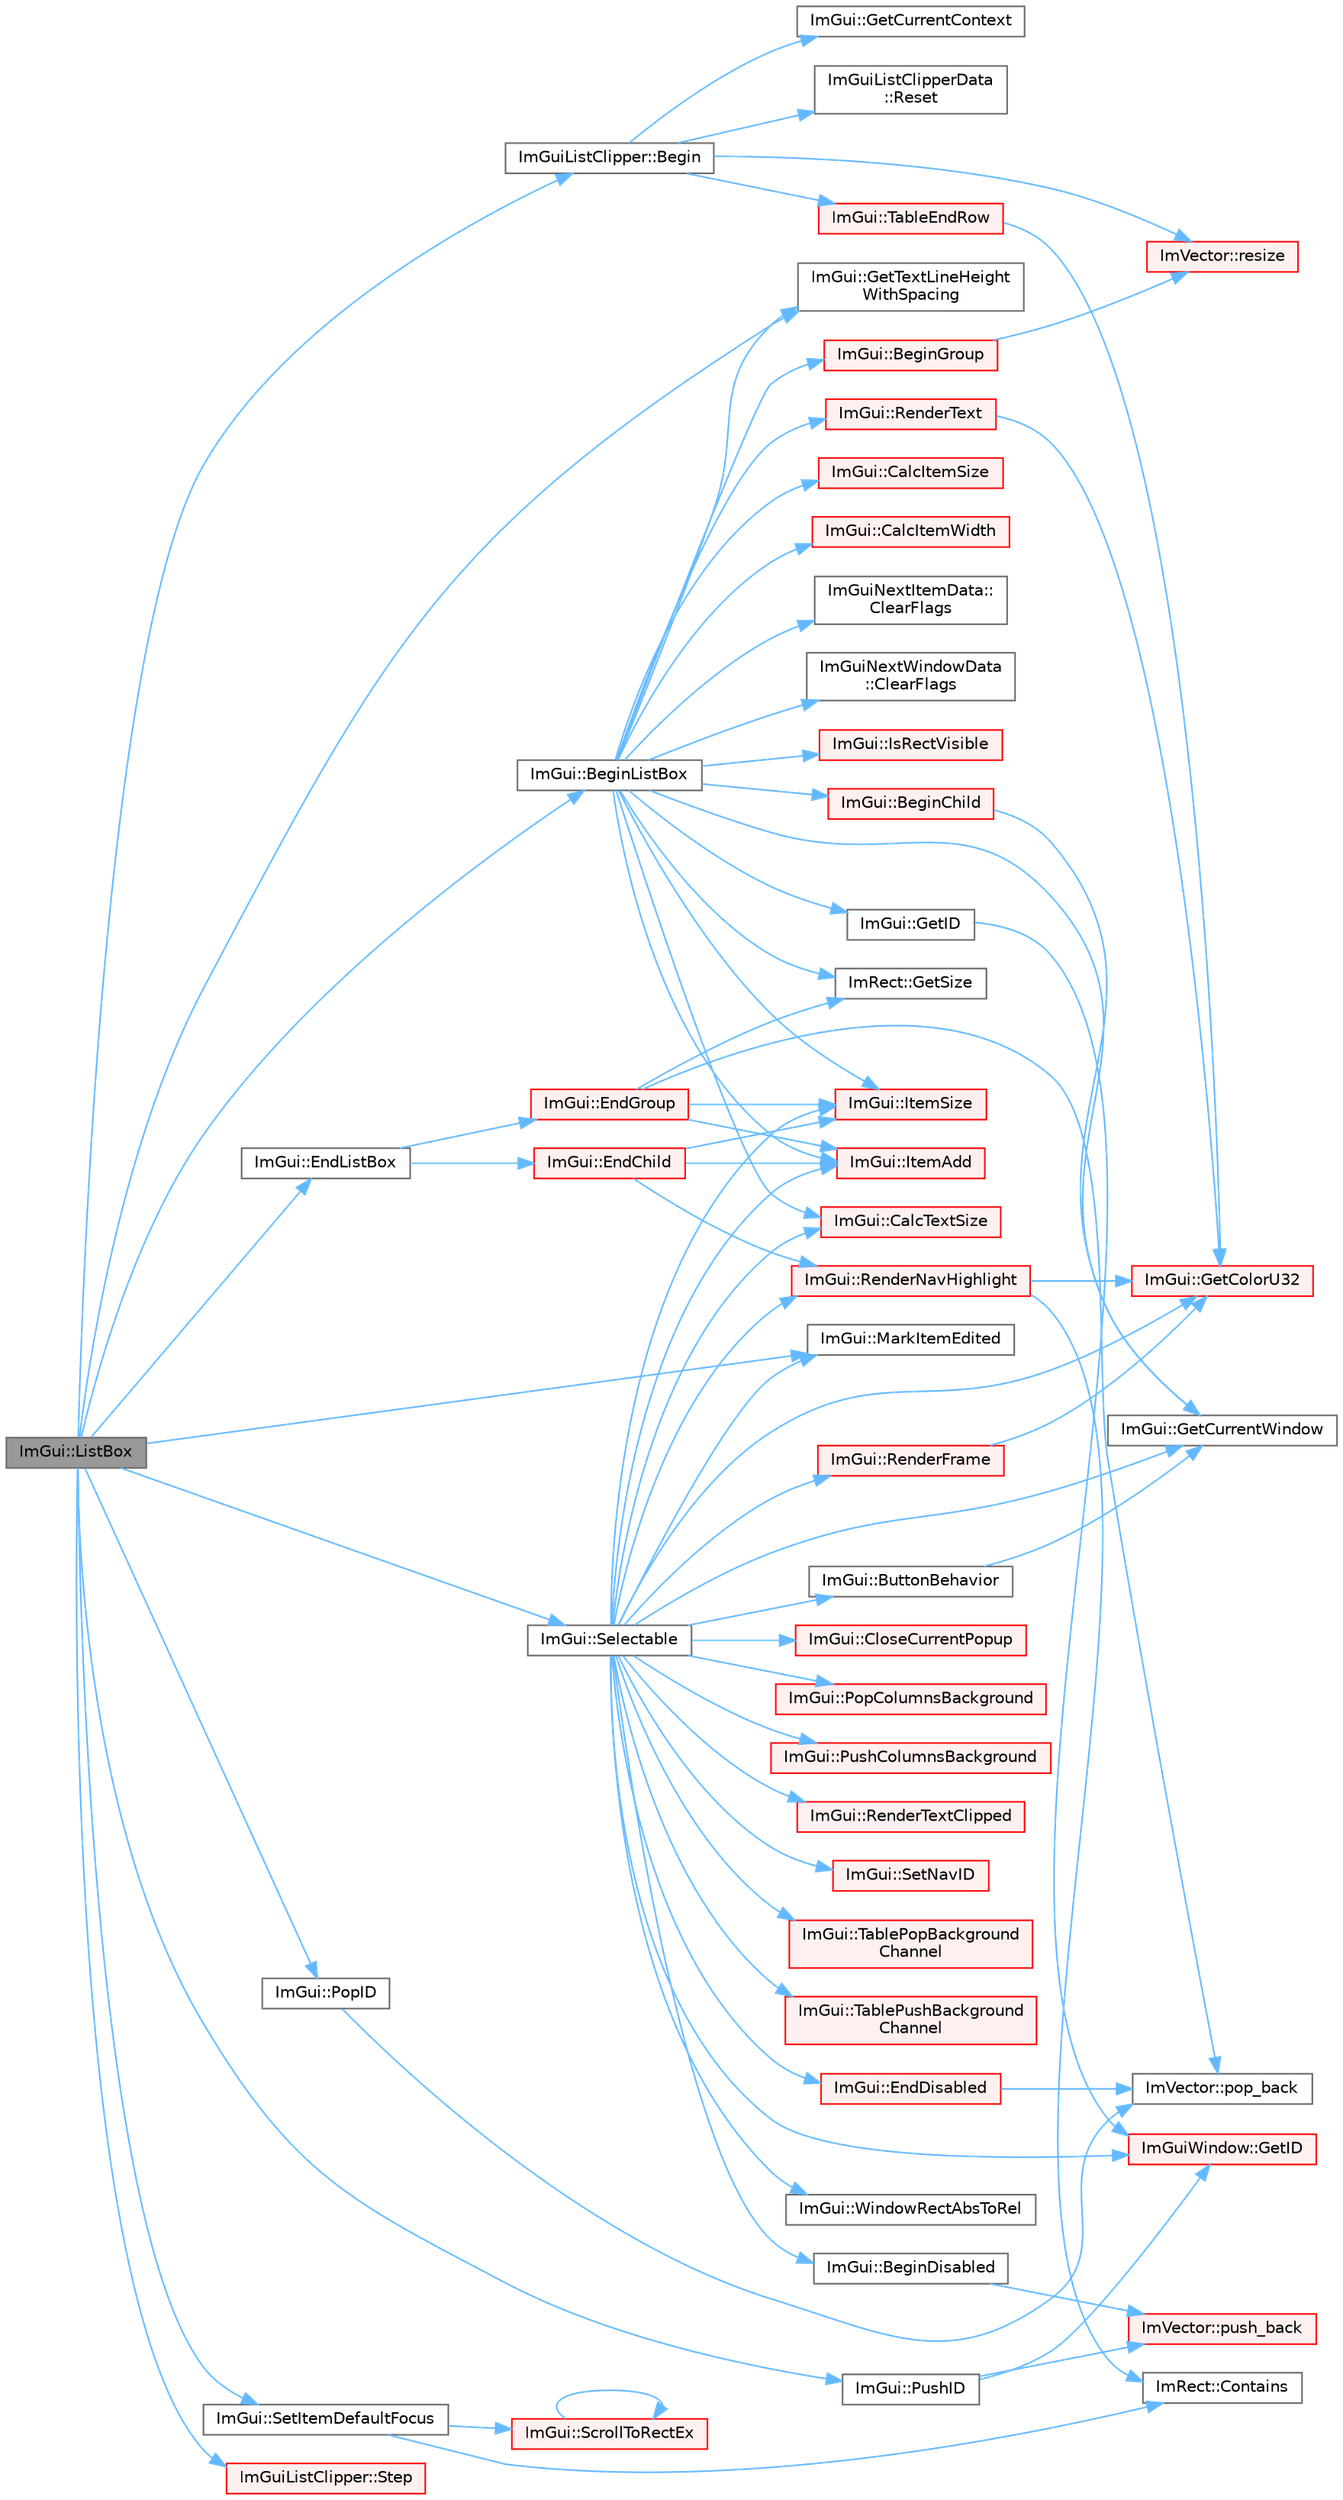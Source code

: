 digraph "ImGui::ListBox"
{
 // LATEX_PDF_SIZE
  bgcolor="transparent";
  edge [fontname=Helvetica,fontsize=10,labelfontname=Helvetica,labelfontsize=10];
  node [fontname=Helvetica,fontsize=10,shape=box,height=0.2,width=0.4];
  rankdir="LR";
  Node1 [id="Node000001",label="ImGui::ListBox",height=0.2,width=0.4,color="gray40", fillcolor="grey60", style="filled", fontcolor="black",tooltip=" "];
  Node1 -> Node2 [id="edge1_Node000001_Node000002",color="steelblue1",style="solid",tooltip=" "];
  Node2 [id="Node000002",label="ImGuiListClipper::Begin",height=0.2,width=0.4,color="grey40", fillcolor="white", style="filled",URL="$struct_im_gui_list_clipper.html#a746fbd724a41dbe88fef4875a2b1e9c7",tooltip=" "];
  Node2 -> Node3 [id="edge2_Node000002_Node000003",color="steelblue1",style="solid",tooltip=" "];
  Node3 [id="Node000003",label="ImGui::GetCurrentContext",height=0.2,width=0.4,color="grey40", fillcolor="white", style="filled",URL="$namespace_im_gui.html#af557a6de5538099a0f6047eb994bbf42",tooltip=" "];
  Node2 -> Node4 [id="edge3_Node000002_Node000004",color="steelblue1",style="solid",tooltip=" "];
  Node4 [id="Node000004",label="ImGuiListClipperData\l::Reset",height=0.2,width=0.4,color="grey40", fillcolor="white", style="filled",URL="$struct_im_gui_list_clipper_data.html#a2fd1f3adb3fda313acddc1203fec0d1c",tooltip=" "];
  Node2 -> Node5 [id="edge4_Node000002_Node000005",color="steelblue1",style="solid",tooltip=" "];
  Node5 [id="Node000005",label="ImVector::resize",height=0.2,width=0.4,color="red", fillcolor="#FFF0F0", style="filled",URL="$struct_im_vector.html#ac371dd62e56ae486b1a5038cf07eee56",tooltip=" "];
  Node2 -> Node8 [id="edge5_Node000002_Node000008",color="steelblue1",style="solid",tooltip=" "];
  Node8 [id="Node000008",label="ImGui::TableEndRow",height=0.2,width=0.4,color="red", fillcolor="#FFF0F0", style="filled",URL="$namespace_im_gui.html#a6bc4ce6f7ff9f8268473f5e538a1181f",tooltip=" "];
  Node8 -> Node26 [id="edge6_Node000008_Node000026",color="steelblue1",style="solid",tooltip=" "];
  Node26 [id="Node000026",label="ImGui::GetColorU32",height=0.2,width=0.4,color="red", fillcolor="#FFF0F0", style="filled",URL="$namespace_im_gui.html#a0de2d9bd347d9866511eb8d014e62556",tooltip=" "];
  Node1 -> Node40 [id="edge7_Node000001_Node000040",color="steelblue1",style="solid",tooltip=" "];
  Node40 [id="Node000040",label="ImGui::BeginListBox",height=0.2,width=0.4,color="grey40", fillcolor="white", style="filled",URL="$namespace_im_gui.html#a2f37c541760a39c189ebdd86c15b60d9",tooltip=" "];
  Node40 -> Node41 [id="edge8_Node000040_Node000041",color="steelblue1",style="solid",tooltip=" "];
  Node41 [id="Node000041",label="ImGui::BeginChild",height=0.2,width=0.4,color="red", fillcolor="#FFF0F0", style="filled",URL="$namespace_im_gui.html#aebac8b07ee9ea0e452c98813a3e907c3",tooltip=" "];
  Node41 -> Node98 [id="edge9_Node000041_Node000098",color="steelblue1",style="solid",tooltip=" "];
  Node98 [id="Node000098",label="ImGui::GetCurrentWindow",height=0.2,width=0.4,color="grey40", fillcolor="white", style="filled",URL="$namespace_im_gui.html#ac452417b5004ca16a814a72cff153526",tooltip=" "];
  Node40 -> Node132 [id="edge10_Node000040_Node000132",color="steelblue1",style="solid",tooltip=" "];
  Node132 [id="Node000132",label="ImGui::BeginGroup",height=0.2,width=0.4,color="red", fillcolor="#FFF0F0", style="filled",URL="$namespace_im_gui.html#a42407e196b7ed2a8755bff28aae9805f",tooltip=" "];
  Node132 -> Node5 [id="edge11_Node000132_Node000005",color="steelblue1",style="solid",tooltip=" "];
  Node40 -> Node117 [id="edge12_Node000040_Node000117",color="steelblue1",style="solid",tooltip=" "];
  Node117 [id="Node000117",label="ImGui::CalcItemSize",height=0.2,width=0.4,color="red", fillcolor="#FFF0F0", style="filled",URL="$namespace_im_gui.html#acaef0497f7982dd98bf215e50129cd9b",tooltip=" "];
  Node40 -> Node133 [id="edge13_Node000040_Node000133",color="steelblue1",style="solid",tooltip=" "];
  Node133 [id="Node000133",label="ImGui::CalcItemWidth",height=0.2,width=0.4,color="red", fillcolor="#FFF0F0", style="filled",URL="$namespace_im_gui.html#ab3b3ba92ebd8bca4a552dd93321a1994",tooltip=" "];
  Node40 -> Node134 [id="edge14_Node000040_Node000134",color="steelblue1",style="solid",tooltip=" "];
  Node134 [id="Node000134",label="ImGui::CalcTextSize",height=0.2,width=0.4,color="red", fillcolor="#FFF0F0", style="filled",URL="$namespace_im_gui.html#a848b9db6cc4a186751c0ecebcaadc33b",tooltip=" "];
  Node40 -> Node138 [id="edge15_Node000040_Node000138",color="steelblue1",style="solid",tooltip=" "];
  Node138 [id="Node000138",label="ImGuiNextItemData::\lClearFlags",height=0.2,width=0.4,color="grey40", fillcolor="white", style="filled",URL="$struct_im_gui_next_item_data.html#a0159fd0bdffe71c29271a3dbdde9013b",tooltip=" "];
  Node40 -> Node46 [id="edge16_Node000040_Node000046",color="steelblue1",style="solid",tooltip=" "];
  Node46 [id="Node000046",label="ImGuiNextWindowData\l::ClearFlags",height=0.2,width=0.4,color="grey40", fillcolor="white", style="filled",URL="$struct_im_gui_next_window_data.html#a9543431fafe3d0627fdecc5fa839487c",tooltip=" "];
  Node40 -> Node98 [id="edge17_Node000040_Node000098",color="steelblue1",style="solid",tooltip=" "];
  Node40 -> Node139 [id="edge18_Node000040_Node000139",color="steelblue1",style="solid",tooltip=" "];
  Node139 [id="Node000139",label="ImGui::GetID",height=0.2,width=0.4,color="grey40", fillcolor="white", style="filled",URL="$namespace_im_gui.html#a3329b04bd4235e90ad9deb00ffb38ae4",tooltip=" "];
  Node139 -> Node140 [id="edge19_Node000139_Node000140",color="steelblue1",style="solid",tooltip=" "];
  Node140 [id="Node000140",label="ImGuiWindow::GetID",height=0.2,width=0.4,color="red", fillcolor="#FFF0F0", style="filled",URL="$struct_im_gui_window.html#a66400a63bc0b54d7d29e08d1b1b1a42b",tooltip=" "];
  Node40 -> Node84 [id="edge20_Node000040_Node000084",color="steelblue1",style="solid",tooltip=" "];
  Node84 [id="Node000084",label="ImRect::GetSize",height=0.2,width=0.4,color="grey40", fillcolor="white", style="filled",URL="$struct_im_rect.html#ae459d9c50003058cfb34519a571aaf33",tooltip=" "];
  Node40 -> Node143 [id="edge21_Node000040_Node000143",color="steelblue1",style="solid",tooltip=" "];
  Node143 [id="Node000143",label="ImGui::GetTextLineHeight\lWithSpacing",height=0.2,width=0.4,color="grey40", fillcolor="white", style="filled",URL="$namespace_im_gui.html#aa1616f6082fd210fde8d98c511bf8f56",tooltip=" "];
  Node40 -> Node144 [id="edge22_Node000040_Node000144",color="steelblue1",style="solid",tooltip=" "];
  Node144 [id="Node000144",label="ImGui::IsRectVisible",height=0.2,width=0.4,color="red", fillcolor="#FFF0F0", style="filled",URL="$namespace_im_gui.html#a578ead6237b3ed05497ed361f18d9f97",tooltip=" "];
  Node40 -> Node145 [id="edge23_Node000040_Node000145",color="steelblue1",style="solid",tooltip=" "];
  Node145 [id="Node000145",label="ImGui::ItemAdd",height=0.2,width=0.4,color="red", fillcolor="#FFF0F0", style="filled",URL="$namespace_im_gui.html#a5de8ecd4c80efdca1af7329a2a48121c",tooltip=" "];
  Node40 -> Node147 [id="edge24_Node000040_Node000147",color="steelblue1",style="solid",tooltip=" "];
  Node147 [id="Node000147",label="ImGui::ItemSize",height=0.2,width=0.4,color="red", fillcolor="#FFF0F0", style="filled",URL="$namespace_im_gui.html#aeeb1ec6ae6548173dbf813e7df538c48",tooltip=" "];
  Node40 -> Node149 [id="edge25_Node000040_Node000149",color="steelblue1",style="solid",tooltip=" "];
  Node149 [id="Node000149",label="ImGui::RenderText",height=0.2,width=0.4,color="red", fillcolor="#FFF0F0", style="filled",URL="$namespace_im_gui.html#a9971ce57f2a288ac3a12df886c5550d1",tooltip=" "];
  Node149 -> Node26 [id="edge26_Node000149_Node000026",color="steelblue1",style="solid",tooltip=" "];
  Node1 -> Node151 [id="edge27_Node000001_Node000151",color="steelblue1",style="solid",tooltip=" "];
  Node151 [id="Node000151",label="ImGui::EndListBox",height=0.2,width=0.4,color="grey40", fillcolor="white", style="filled",URL="$namespace_im_gui.html#a6a1b63d9b66bb934d995c279ac02daff",tooltip=" "];
  Node151 -> Node152 [id="edge28_Node000151_Node000152",color="steelblue1",style="solid",tooltip=" "];
  Node152 [id="Node000152",label="ImGui::EndChild",height=0.2,width=0.4,color="red", fillcolor="#FFF0F0", style="filled",URL="$namespace_im_gui.html#af8de559a88c1442d6df8c1b04c86e997",tooltip=" "];
  Node152 -> Node145 [id="edge29_Node000152_Node000145",color="steelblue1",style="solid",tooltip=" "];
  Node152 -> Node147 [id="edge30_Node000152_Node000147",color="steelblue1",style="solid",tooltip=" "];
  Node152 -> Node183 [id="edge31_Node000152_Node000183",color="steelblue1",style="solid",tooltip=" "];
  Node183 [id="Node000183",label="ImGui::RenderNavHighlight",height=0.2,width=0.4,color="red", fillcolor="#FFF0F0", style="filled",URL="$namespace_im_gui.html#add2e040b97eeb0857dc7d02876b07b72",tooltip=" "];
  Node183 -> Node55 [id="edge32_Node000183_Node000055",color="steelblue1",style="solid",tooltip=" "];
  Node55 [id="Node000055",label="ImRect::Contains",height=0.2,width=0.4,color="grey40", fillcolor="white", style="filled",URL="$struct_im_rect.html#ac583156fd0e9306181fff5d120b262ea",tooltip=" "];
  Node183 -> Node26 [id="edge33_Node000183_Node000026",color="steelblue1",style="solid",tooltip=" "];
  Node151 -> Node184 [id="edge34_Node000151_Node000184",color="steelblue1",style="solid",tooltip=" "];
  Node184 [id="Node000184",label="ImGui::EndGroup",height=0.2,width=0.4,color="red", fillcolor="#FFF0F0", style="filled",URL="$namespace_im_gui.html#a05fc97fc64f28a55486087f503d9a622",tooltip=" "];
  Node184 -> Node84 [id="edge35_Node000184_Node000084",color="steelblue1",style="solid",tooltip=" "];
  Node184 -> Node145 [id="edge36_Node000184_Node000145",color="steelblue1",style="solid",tooltip=" "];
  Node184 -> Node147 [id="edge37_Node000184_Node000147",color="steelblue1",style="solid",tooltip=" "];
  Node184 -> Node124 [id="edge38_Node000184_Node000124",color="steelblue1",style="solid",tooltip=" "];
  Node124 [id="Node000124",label="ImVector::pop_back",height=0.2,width=0.4,color="grey40", fillcolor="white", style="filled",URL="$struct_im_vector.html#a3db7ce62d3c429effdb893fbf7148c1c",tooltip=" "];
  Node1 -> Node143 [id="edge39_Node000001_Node000143",color="steelblue1",style="solid",tooltip=" "];
  Node1 -> Node185 [id="edge40_Node000001_Node000185",color="steelblue1",style="solid",tooltip=" "];
  Node185 [id="Node000185",label="ImGui::MarkItemEdited",height=0.2,width=0.4,color="grey40", fillcolor="white", style="filled",URL="$namespace_im_gui.html#a83036681a36fbee2d35b5b57a1ef72e6",tooltip=" "];
  Node1 -> Node162 [id="edge41_Node000001_Node000162",color="steelblue1",style="solid",tooltip=" "];
  Node162 [id="Node000162",label="ImGui::PopID",height=0.2,width=0.4,color="grey40", fillcolor="white", style="filled",URL="$namespace_im_gui.html#aba0b2d8f890a5d435ae43d0c4a2d4dd1",tooltip=" "];
  Node162 -> Node124 [id="edge42_Node000162_Node000124",color="steelblue1",style="solid",tooltip=" "];
  Node1 -> Node163 [id="edge43_Node000001_Node000163",color="steelblue1",style="solid",tooltip=" "];
  Node163 [id="Node000163",label="ImGui::PushID",height=0.2,width=0.4,color="grey40", fillcolor="white", style="filled",URL="$namespace_im_gui.html#a27a8533605dc5b8cabf161bf7715bbde",tooltip=" "];
  Node163 -> Node140 [id="edge44_Node000163_Node000140",color="steelblue1",style="solid",tooltip=" "];
  Node163 -> Node80 [id="edge45_Node000163_Node000080",color="steelblue1",style="solid",tooltip=" "];
  Node80 [id="Node000080",label="ImVector::push_back",height=0.2,width=0.4,color="red", fillcolor="#FFF0F0", style="filled",URL="$struct_im_vector.html#aab5df48e0711a48bd12f3206e08c4108",tooltip=" "];
  Node1 -> Node186 [id="edge46_Node000001_Node000186",color="steelblue1",style="solid",tooltip=" "];
  Node186 [id="Node000186",label="ImGui::Selectable",height=0.2,width=0.4,color="grey40", fillcolor="white", style="filled",URL="$namespace_im_gui.html#af98575238bda183a523df19fb447af60",tooltip=" "];
  Node186 -> Node187 [id="edge47_Node000186_Node000187",color="steelblue1",style="solid",tooltip=" "];
  Node187 [id="Node000187",label="ImGui::BeginDisabled",height=0.2,width=0.4,color="grey40", fillcolor="white", style="filled",URL="$namespace_im_gui.html#ae90e9a26f01d0d45f6bf7ca720d170d1",tooltip=" "];
  Node187 -> Node80 [id="edge48_Node000187_Node000080",color="steelblue1",style="solid",tooltip=" "];
  Node186 -> Node156 [id="edge49_Node000186_Node000156",color="steelblue1",style="solid",tooltip=" "];
  Node156 [id="Node000156",label="ImGui::ButtonBehavior",height=0.2,width=0.4,color="grey40", fillcolor="white", style="filled",URL="$namespace_im_gui.html#a65a4f18b1bc8ce0f351687922089f374",tooltip=" "];
  Node156 -> Node98 [id="edge50_Node000156_Node000098",color="steelblue1",style="solid",tooltip=" "];
  Node186 -> Node134 [id="edge51_Node000186_Node000134",color="steelblue1",style="solid",tooltip=" "];
  Node186 -> Node188 [id="edge52_Node000186_Node000188",color="steelblue1",style="solid",tooltip=" "];
  Node188 [id="Node000188",label="ImGui::CloseCurrentPopup",height=0.2,width=0.4,color="red", fillcolor="#FFF0F0", style="filled",URL="$namespace_im_gui.html#aeaec6479834db7918260fc082107f90b",tooltip=" "];
  Node186 -> Node189 [id="edge53_Node000186_Node000189",color="steelblue1",style="solid",tooltip=" "];
  Node189 [id="Node000189",label="ImGui::EndDisabled",height=0.2,width=0.4,color="red", fillcolor="#FFF0F0", style="filled",URL="$namespace_im_gui.html#a9e6088c6c690ddff1302b6e42b380733",tooltip=" "];
  Node189 -> Node124 [id="edge54_Node000189_Node000124",color="steelblue1",style="solid",tooltip=" "];
  Node186 -> Node26 [id="edge55_Node000186_Node000026",color="steelblue1",style="solid",tooltip=" "];
  Node186 -> Node98 [id="edge56_Node000186_Node000098",color="steelblue1",style="solid",tooltip=" "];
  Node186 -> Node140 [id="edge57_Node000186_Node000140",color="steelblue1",style="solid",tooltip=" "];
  Node186 -> Node145 [id="edge58_Node000186_Node000145",color="steelblue1",style="solid",tooltip=" "];
  Node186 -> Node147 [id="edge59_Node000186_Node000147",color="steelblue1",style="solid",tooltip=" "];
  Node186 -> Node185 [id="edge60_Node000186_Node000185",color="steelblue1",style="solid",tooltip=" "];
  Node186 -> Node190 [id="edge61_Node000186_Node000190",color="steelblue1",style="solid",tooltip=" "];
  Node190 [id="Node000190",label="ImGui::PopColumnsBackground",height=0.2,width=0.4,color="red", fillcolor="#FFF0F0", style="filled",URL="$namespace_im_gui.html#a27c737fa1fc79164fc7d840e858b1845",tooltip=" "];
  Node186 -> Node191 [id="edge62_Node000186_Node000191",color="steelblue1",style="solid",tooltip=" "];
  Node191 [id="Node000191",label="ImGui::PushColumnsBackground",height=0.2,width=0.4,color="red", fillcolor="#FFF0F0", style="filled",URL="$namespace_im_gui.html#a39f557bf00d94069a41b0d40bd72c522",tooltip=" "];
  Node186 -> Node192 [id="edge63_Node000186_Node000192",color="steelblue1",style="solid",tooltip=" "];
  Node192 [id="Node000192",label="ImGui::RenderFrame",height=0.2,width=0.4,color="red", fillcolor="#FFF0F0", style="filled",URL="$namespace_im_gui.html#a621ba649568ede3939d4f10d83b86d04",tooltip=" "];
  Node192 -> Node26 [id="edge64_Node000192_Node000026",color="steelblue1",style="solid",tooltip=" "];
  Node186 -> Node183 [id="edge65_Node000186_Node000183",color="steelblue1",style="solid",tooltip=" "];
  Node186 -> Node193 [id="edge66_Node000186_Node000193",color="steelblue1",style="solid",tooltip=" "];
  Node193 [id="Node000193",label="ImGui::RenderTextClipped",height=0.2,width=0.4,color="red", fillcolor="#FFF0F0", style="filled",URL="$namespace_im_gui.html#ab362eafae794c7364a6b96ea06f38eb9",tooltip=" "];
  Node186 -> Node94 [id="edge67_Node000186_Node000094",color="steelblue1",style="solid",tooltip=" "];
  Node94 [id="Node000094",label="ImGui::SetNavID",height=0.2,width=0.4,color="red", fillcolor="#FFF0F0", style="filled",URL="$namespace_im_gui.html#a101d94ec7f8e0a219bbaee58558316eb",tooltip=" "];
  Node186 -> Node195 [id="edge68_Node000186_Node000195",color="steelblue1",style="solid",tooltip=" "];
  Node195 [id="Node000195",label="ImGui::TablePopBackground\lChannel",height=0.2,width=0.4,color="red", fillcolor="#FFF0F0", style="filled",URL="$namespace_im_gui.html#a4fe11c430ad1b6597d4ffbde7cdf257e",tooltip=" "];
  Node186 -> Node196 [id="edge69_Node000186_Node000196",color="steelblue1",style="solid",tooltip=" "];
  Node196 [id="Node000196",label="ImGui::TablePushBackground\lChannel",height=0.2,width=0.4,color="red", fillcolor="#FFF0F0", style="filled",URL="$namespace_im_gui.html#a6b6e0c511477248e9dd485c359f52eeb",tooltip=" "];
  Node186 -> Node197 [id="edge70_Node000186_Node000197",color="steelblue1",style="solid",tooltip=" "];
  Node197 [id="Node000197",label="ImGui::WindowRectAbsToRel",height=0.2,width=0.4,color="grey40", fillcolor="white", style="filled",URL="$namespace_im_gui.html#a06d8e9fae450c785dc8f61f6e03462a7",tooltip=" "];
  Node1 -> Node198 [id="edge71_Node000001_Node000198",color="steelblue1",style="solid",tooltip=" "];
  Node198 [id="Node000198",label="ImGui::SetItemDefaultFocus",height=0.2,width=0.4,color="grey40", fillcolor="white", style="filled",URL="$namespace_im_gui.html#a3720a69496e9b8cf110a11dfe7d334e6",tooltip=" "];
  Node198 -> Node55 [id="edge72_Node000198_Node000055",color="steelblue1",style="solid",tooltip=" "];
  Node198 -> Node199 [id="edge73_Node000198_Node000199",color="steelblue1",style="solid",tooltip=" "];
  Node199 [id="Node000199",label="ImGui::ScrollToRectEx",height=0.2,width=0.4,color="red", fillcolor="#FFF0F0", style="filled",URL="$namespace_im_gui.html#a0c9e3a1d81ef0a0c530311beb1d88f7f",tooltip=" "];
  Node199 -> Node199 [id="edge74_Node000199_Node000199",color="steelblue1",style="solid",tooltip=" "];
  Node1 -> Node202 [id="edge75_Node000001_Node000202",color="steelblue1",style="solid",tooltip=" "];
  Node202 [id="Node000202",label="ImGuiListClipper::Step",height=0.2,width=0.4,color="red", fillcolor="#FFF0F0", style="filled",URL="$struct_im_gui_list_clipper.html#ac3e115812c3c4e5a39578a7aa955379a",tooltip=" "];
}
